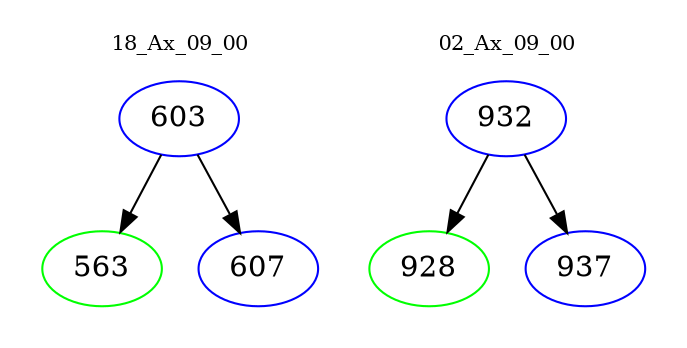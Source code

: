 digraph{
subgraph cluster_0 {
color = white
label = "18_Ax_09_00";
fontsize=10;
T0_603 [label="603", color="blue"]
T0_603 -> T0_563 [color="black"]
T0_563 [label="563", color="green"]
T0_603 -> T0_607 [color="black"]
T0_607 [label="607", color="blue"]
}
subgraph cluster_1 {
color = white
label = "02_Ax_09_00";
fontsize=10;
T1_932 [label="932", color="blue"]
T1_932 -> T1_928 [color="black"]
T1_928 [label="928", color="green"]
T1_932 -> T1_937 [color="black"]
T1_937 [label="937", color="blue"]
}
}
